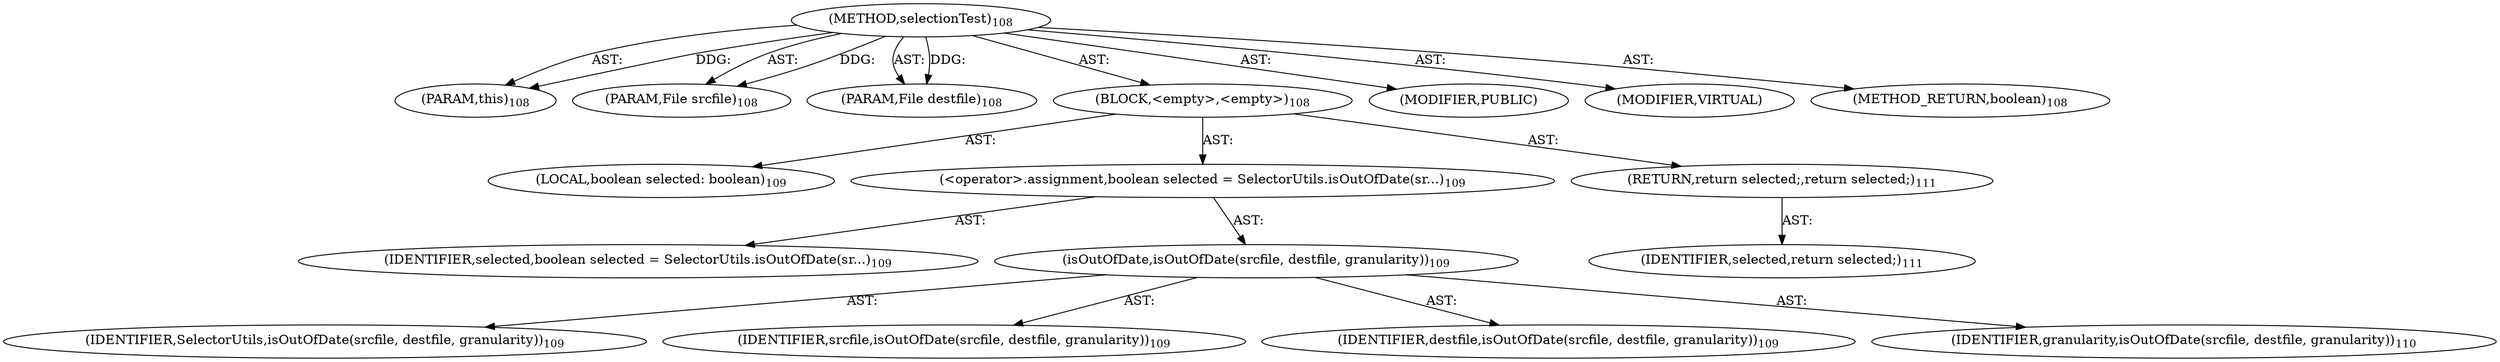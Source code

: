 digraph "selectionTest" {  
"111669149698" [label = <(METHOD,selectionTest)<SUB>108</SUB>> ]
"115964116994" [label = <(PARAM,this)<SUB>108</SUB>> ]
"115964116995" [label = <(PARAM,File srcfile)<SUB>108</SUB>> ]
"115964116996" [label = <(PARAM,File destfile)<SUB>108</SUB>> ]
"25769803783" [label = <(BLOCK,&lt;empty&gt;,&lt;empty&gt;)<SUB>108</SUB>> ]
"94489280513" [label = <(LOCAL,boolean selected: boolean)<SUB>109</SUB>> ]
"30064771091" [label = <(&lt;operator&gt;.assignment,boolean selected = SelectorUtils.isOutOfDate(sr...)<SUB>109</SUB>> ]
"68719476755" [label = <(IDENTIFIER,selected,boolean selected = SelectorUtils.isOutOfDate(sr...)<SUB>109</SUB>> ]
"30064771092" [label = <(isOutOfDate,isOutOfDate(srcfile, destfile, granularity))<SUB>109</SUB>> ]
"68719476756" [label = <(IDENTIFIER,SelectorUtils,isOutOfDate(srcfile, destfile, granularity))<SUB>109</SUB>> ]
"68719476757" [label = <(IDENTIFIER,srcfile,isOutOfDate(srcfile, destfile, granularity))<SUB>109</SUB>> ]
"68719476758" [label = <(IDENTIFIER,destfile,isOutOfDate(srcfile, destfile, granularity))<SUB>109</SUB>> ]
"68719476759" [label = <(IDENTIFIER,granularity,isOutOfDate(srcfile, destfile, granularity))<SUB>110</SUB>> ]
"146028888065" [label = <(RETURN,return selected;,return selected;)<SUB>111</SUB>> ]
"68719476760" [label = <(IDENTIFIER,selected,return selected;)<SUB>111</SUB>> ]
"133143986180" [label = <(MODIFIER,PUBLIC)> ]
"133143986181" [label = <(MODIFIER,VIRTUAL)> ]
"128849018882" [label = <(METHOD_RETURN,boolean)<SUB>108</SUB>> ]
  "111669149698" -> "115964116994"  [ label = "AST: "] 
  "111669149698" -> "115964116995"  [ label = "AST: "] 
  "111669149698" -> "115964116996"  [ label = "AST: "] 
  "111669149698" -> "25769803783"  [ label = "AST: "] 
  "111669149698" -> "133143986180"  [ label = "AST: "] 
  "111669149698" -> "133143986181"  [ label = "AST: "] 
  "111669149698" -> "128849018882"  [ label = "AST: "] 
  "25769803783" -> "94489280513"  [ label = "AST: "] 
  "25769803783" -> "30064771091"  [ label = "AST: "] 
  "25769803783" -> "146028888065"  [ label = "AST: "] 
  "30064771091" -> "68719476755"  [ label = "AST: "] 
  "30064771091" -> "30064771092"  [ label = "AST: "] 
  "30064771092" -> "68719476756"  [ label = "AST: "] 
  "30064771092" -> "68719476757"  [ label = "AST: "] 
  "30064771092" -> "68719476758"  [ label = "AST: "] 
  "30064771092" -> "68719476759"  [ label = "AST: "] 
  "146028888065" -> "68719476760"  [ label = "AST: "] 
  "111669149698" -> "115964116994"  [ label = "DDG: "] 
  "111669149698" -> "115964116995"  [ label = "DDG: "] 
  "111669149698" -> "115964116996"  [ label = "DDG: "] 
}
